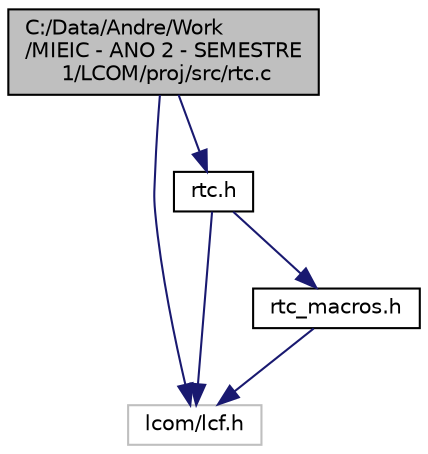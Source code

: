 digraph "C:/Data/Andre/Work/MIEIC - ANO 2 - SEMESTRE 1/LCOM/proj/src/rtc.c"
{
 // LATEX_PDF_SIZE
  edge [fontname="Helvetica",fontsize="10",labelfontname="Helvetica",labelfontsize="10"];
  node [fontname="Helvetica",fontsize="10",shape=record];
  Node1 [label="C:/Data/Andre/Work\l/MIEIC - ANO 2 - SEMESTRE\l 1/LCOM/proj/src/rtc.c",height=0.2,width=0.4,color="black", fillcolor="grey75", style="filled", fontcolor="black",tooltip=" "];
  Node1 -> Node2 [color="midnightblue",fontsize="10",style="solid"];
  Node2 [label="lcom/lcf.h",height=0.2,width=0.4,color="grey75", fillcolor="white", style="filled",tooltip=" "];
  Node1 -> Node3 [color="midnightblue",fontsize="10",style="solid"];
  Node3 [label="rtc.h",height=0.2,width=0.4,color="black", fillcolor="white", style="filled",URL="$rtc_8h.html",tooltip=" "];
  Node3 -> Node2 [color="midnightblue",fontsize="10",style="solid"];
  Node3 -> Node4 [color="midnightblue",fontsize="10",style="solid"];
  Node4 [label="rtc_macros.h",height=0.2,width=0.4,color="black", fillcolor="white", style="filled",URL="$rtc__macros_8h.html",tooltip=" "];
  Node4 -> Node2 [color="midnightblue",fontsize="10",style="solid"];
}
